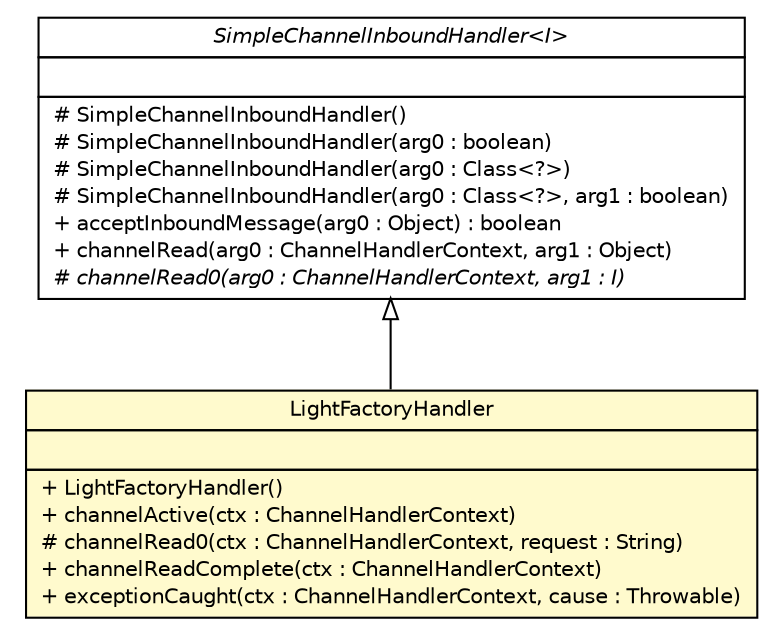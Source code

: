 #!/usr/local/bin/dot
#
# Class diagram 
# Generated by UMLGraph version R5_6 (http://www.umlgraph.org/)
#

digraph G {
	edge [fontname="Helvetica",fontsize=10,labelfontname="Helvetica",labelfontsize=10];
	node [fontname="Helvetica",fontsize=10,shape=plaintext];
	nodesep=0.25;
	ranksep=0.5;
	// com.xley.lfosc.lightfactory.server.LightFactoryHandler
	c1435 [label=<<table title="com.xley.lfosc.lightfactory.server.LightFactoryHandler" border="0" cellborder="1" cellspacing="0" cellpadding="2" port="p" bgcolor="lemonChiffon" href="./LightFactoryHandler.html">
		<tr><td><table border="0" cellspacing="0" cellpadding="1">
<tr><td align="center" balign="center"> LightFactoryHandler </td></tr>
		</table></td></tr>
		<tr><td><table border="0" cellspacing="0" cellpadding="1">
<tr><td align="left" balign="left">  </td></tr>
		</table></td></tr>
		<tr><td><table border="0" cellspacing="0" cellpadding="1">
<tr><td align="left" balign="left"> + LightFactoryHandler() </td></tr>
<tr><td align="left" balign="left"> + channelActive(ctx : ChannelHandlerContext) </td></tr>
<tr><td align="left" balign="left"> # channelRead0(ctx : ChannelHandlerContext, request : String) </td></tr>
<tr><td align="left" balign="left"> + channelReadComplete(ctx : ChannelHandlerContext) </td></tr>
<tr><td align="left" balign="left"> + exceptionCaught(ctx : ChannelHandlerContext, cause : Throwable) </td></tr>
		</table></td></tr>
		</table>>, URL="./LightFactoryHandler.html", fontname="Helvetica", fontcolor="black", fontsize=10.0];
	//com.xley.lfosc.lightfactory.server.LightFactoryHandler extends io.netty.channel.SimpleChannelInboundHandler<java.lang.String>
	c1456:p -> c1435:p [dir=back,arrowtail=empty];
	// io.netty.channel.SimpleChannelInboundHandler<I>
	c1456 [label=<<table title="io.netty.channel.SimpleChannelInboundHandler" border="0" cellborder="1" cellspacing="0" cellpadding="2" port="p" href="http://java.sun.com/j2se/1.4.2/docs/api/io/netty/channel/SimpleChannelInboundHandler.html">
		<tr><td><table border="0" cellspacing="0" cellpadding="1">
<tr><td align="center" balign="center"><font face="Helvetica-Oblique"> SimpleChannelInboundHandler&lt;I&gt; </font></td></tr>
		</table></td></tr>
		<tr><td><table border="0" cellspacing="0" cellpadding="1">
<tr><td align="left" balign="left">  </td></tr>
		</table></td></tr>
		<tr><td><table border="0" cellspacing="0" cellpadding="1">
<tr><td align="left" balign="left"> # SimpleChannelInboundHandler() </td></tr>
<tr><td align="left" balign="left"> # SimpleChannelInboundHandler(arg0 : boolean) </td></tr>
<tr><td align="left" balign="left"> # SimpleChannelInboundHandler(arg0 : Class&lt;?&gt;) </td></tr>
<tr><td align="left" balign="left"> # SimpleChannelInboundHandler(arg0 : Class&lt;?&gt;, arg1 : boolean) </td></tr>
<tr><td align="left" balign="left"> + acceptInboundMessage(arg0 : Object) : boolean </td></tr>
<tr><td align="left" balign="left"> + channelRead(arg0 : ChannelHandlerContext, arg1 : Object) </td></tr>
<tr><td align="left" balign="left"><font face="Helvetica-Oblique" point-size="10.0"> # channelRead0(arg0 : ChannelHandlerContext, arg1 : I) </font></td></tr>
		</table></td></tr>
		</table>>, URL="http://java.sun.com/j2se/1.4.2/docs/api/io/netty/channel/SimpleChannelInboundHandler.html", fontname="Helvetica", fontcolor="black", fontsize=10.0];
}


